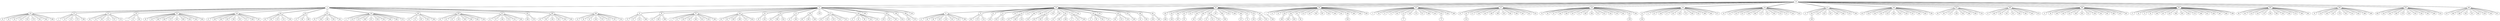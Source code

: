 graph sample {
19 -- 5;
5 -- 19;
19 -- 12;
12 -- 19;
19 -- 29;
29 -- 19;
19 -- 59;
59 -- 19;
19 -- 94;
94 -- 19;
19 -- 107;
107 -- 19;
19 -- 127;
127 -- 19;
19 -- 129;
129 -- 19;
19 -- 135;
135 -- 19;
19 -- 150;
150 -- 19;
19 -- 217;
217 -- 19;
19 -- 240;
240 -- 19;
19 -- 252;
252 -- 19;
19 -- 289;
289 -- 19;
19 -- 366;
366 -- 19;
19 -- 381;
381 -- 19;
19 -- 383;
383 -- 19;
19 -- 399;
399 -- 19;
19 -- 433;
433 -- 19;
19 -- 469;
469 -- 19;
5 -- 105;
105 -- 5;
5 -- 115;
115 -- 5;
5 -- 122;
122 -- 5;
5 -- 156;
156 -- 5;
5 -- 241;
241 -- 5;
5 -- 249;
249 -- 5;
5 -- 304;
304 -- 5;
5 -- 329;
329 -- 5;
5 -- 352;
352 -- 5;
5 -- 358;
358 -- 5;
5 -- 365;
365 -- 5;
5 -- 400;
400 -- 5;
5 -- 413;
413 -- 5;
5 -- 462;
462 -- 5;
5 -- 480;
480 -- 5;
5 -- 499;
499 -- 5;
12 -- 23;
23 -- 12;
12 -- 49;
49 -- 12;
12 -- 63;
63 -- 12;
12 -- 100;
100 -- 12;
12 -- 141;
141 -- 12;
12 -- 154;
154 -- 12;
12 -- 172;
172 -- 12;
12 -- 199;
199 -- 12;
12 -- 229;
229 -- 12;
12 -- 271;
271 -- 12;
12 -- 300;
300 -- 12;
12 -- 309;
309 -- 12;
12 -- 338;
338 -- 12;
12 -- 348;
348 -- 12;
12 -- 388;
388 -- 12;
12 -- 418;
418 -- 12;
29 -- 51;
51 -- 29;
29 -- 79;
79 -- 29;
29 -- 81;
81 -- 29;
29 -- 121;
121 -- 29;
29 -- 133;
133 -- 29;
29 -- 134;
134 -- 29;
29 -- 173;
173 -- 29;
29 -- 186;
186 -- 29;
29 -- 198;
198 -- 29;
29 -- 215;
215 -- 29;
29 -- 219;
219 -- 29;
29 -- 239;
239 -- 29;
29 -- 261;
261 -- 29;
29 -- 273;
273 -- 29;
29 -- 281;
281 -- 29;
29 -- 330;
330 -- 29;
29 -- 335;
335 -- 29;
29 -- 420;
420 -- 29;
29 -- 435;
435 -- 29;
29 -- 446;
446 -- 29;
29 -- 461;
461 -- 29;
59 -- 182;
182 -- 59;
59 -- 192;
192 -- 59;
59 -- 194;
194 -- 59;
59 -- 197;
197 -- 59;
59 -- 221;
221 -- 59;
59 -- 230;
230 -- 59;
59 -- 294;
294 -- 59;
59 -- 303;
303 -- 59;
59 -- 307;
307 -- 59;
59 -- 364;
364 -- 59;
59 -- 378;
378 -- 59;
59 -- 440;
440 -- 59;
59 -- 464;
464 -- 59;
59 -- 471;
471 -- 59;
59 -- 476;
476 -- 59;
59 -- 497;
497 -- 59;
94 -- 1;
1 -- 94;
94 -- 15;
15 -- 94;
94 -- 55;
55 -- 94;
94 -- 193;
193 -- 94;
94 -- 204;
204 -- 94;
94 -- 207;
207 -- 94;
94 -- 213;
213 -- 94;
94 -- 247;
247 -- 94;
94 -- 265;
265 -- 94;
94 -- 287;
287 -- 94;
94 -- 310;
310 -- 94;
94 -- 340;
340 -- 94;
94 -- 341;
341 -- 94;
94 -- 346;
346 -- 94;
94 -- 360;
360 -- 94;
94 -- 404;
404 -- 94;
94 -- 493;
493 -- 94;
107 -- 3;
3 -- 107;
107 -- 30;
30 -- 107;
107 -- 57;
57 -- 107;
107 -- 73;
73 -- 107;
107 -- 102;
102 -- 107;
107 -- 112;
112 -- 107;
107 -- 130;
130 -- 107;
107 -- 174;
174 -- 107;
107 -- 227;
227 -- 107;
107 -- 308;
308 -- 107;
107 -- 416;
416 -- 107;
107 -- 424;
424 -- 107;
107 -- 426;
426 -- 107;
107 -- 490;
490 -- 107;
127 -- 33;
33 -- 127;
127 -- 45;
45 -- 127;
127 -- 117;
117 -- 127;
127 -- 128;
128 -- 127;
127 -- 143;
143 -- 127;
127 -- 196;
196 -- 127;
127 -- 299;
299 -- 127;
127 -- 323;
323 -- 127;
127 -- 385;
385 -- 127;
127 -- 394;
394 -- 127;
127 -- 407;
407 -- 127;
127 -- 412;
412 -- 127;
127 -- 451;
451 -- 127;
129 -- 76;
76 -- 129;
129 -- 82;
82 -- 129;
129 -- 87;
87 -- 129;
129 -- 144;
144 -- 129;
129 -- 166;
166 -- 129;
129 -- 167;
167 -- 129;
129 -- 171;
171 -- 129;
129 -- 190;
190 -- 129;
129 -- 244;
244 -- 129;
129 -- 275;
275 -- 129;
129 -- 322;
322 -- 129;
129 -- 342;
342 -- 129;
129 -- 376;
376 -- 129;
129 -- 391;
391 -- 129;
129 -- 415;
415 -- 129;
129 -- 445;
445 -- 129;
135 -- 53;
53 -- 135;
135 -- 71;
71 -- 135;
135 -- 137;
137 -- 135;
135 -- 149;
149 -- 135;
135 -- 177;
177 -- 135;
135 -- 231;
231 -- 135;
135 -- 254;
254 -- 135;
135 -- 272;
272 -- 135;
135 -- 339;
339 -- 135;
135 -- 351;
351 -- 135;
135 -- 369;
369 -- 135;
135 -- 465;
465 -- 135;
135 -- 477;
477 -- 135;
150 -- 24;
24 -- 150;
150 -- 111;
111 -- 150;
150 -- 123;
123 -- 150;
150 -- 257;
257 -- 150;
150 -- 259;
259 -- 150;
150 -- 264;
264 -- 150;
150 -- 277;
277 -- 150;
150 -- 311;
311 -- 150;
150 -- 356;
356 -- 150;
150 -- 370;
370 -- 150;
150 -- 377;
377 -- 150;
150 -- 425;
425 -- 150;
150 -- 453;
453 -- 150;
217 -- 11;
11 -- 217;
217 -- 181;
181 -- 217;
217 -- 222;
222 -- 217;
217 -- 422;
422 -- 217;
217 -- 437;
437 -- 217;
217 -- 439;
439 -- 217;
217 -- 444;
444 -- 217;
217 -- 475;
475 -- 217;
217 -- 483;
483 -- 217;
240 -- 153;
153 -- 240;
240 -- 224;
224 -- 240;
240 -- 226;
226 -- 240;
240 -- 232;
232 -- 240;
240 -- 253;
253 -- 240;
240 -- 283;
283 -- 240;
240 -- 319;
319 -- 240;
240 -- 328;
328 -- 240;
240 -- 337;
337 -- 240;
240 -- 344;
344 -- 240;
240 -- 443;
443 -- 240;
240 -- 491;
491 -- 240;
252 -- 85;
85 -- 252;
252 -- 99;
99 -- 252;
252 -- 175;
175 -- 252;
252 -- 238;
238 -- 252;
252 -- 258;
258 -- 252;
252 -- 284;
284 -- 252;
252 -- 306;
306 -- 252;
252 -- 332;
332 -- 252;
289 -- 37;
37 -- 289;
289 -- 185;
185 -- 289;
289 -- 191;
191 -- 289;
289 -- 201;
201 -- 289;
289 -- 251;
251 -- 289;
289 -- 263;
263 -- 289;
289 -- 362;
362 -- 289;
289 -- 450;
450 -- 289;
289 -- 474;
474 -- 289;
366 -- 8;
8 -- 366;
366 -- 36;
36 -- 366;
366 -- 109;
109 -- 366;
366 -- 138;
138 -- 366;
366 -- 152;
152 -- 366;
366 -- 180;
180 -- 366;
366 -- 202;
202 -- 366;
366 -- 211;
211 -- 366;
366 -- 236;
236 -- 366;
366 -- 291;
291 -- 366;
366 -- 387;
387 -- 366;
366 -- 389;
389 -- 366;
366 -- 479;
479 -- 366;
366 -- 487;
487 -- 366;
381 -- 27;
27 -- 381;
381 -- 43;
43 -- 381;
381 -- 75;
75 -- 381;
381 -- 92;
92 -- 381;
381 -- 108;
108 -- 381;
381 -- 187;
187 -- 381;
381 -- 235;
235 -- 381;
381 -- 286;
286 -- 381;
381 -- 293;
293 -- 381;
381 -- 354;
354 -- 381;
381 -- 373;
373 -- 381;
381 -- 386;
386 -- 381;
381 -- 421;
421 -- 381;
381 -- 436;
436 -- 381;
381 -- 447;
447 -- 381;
381 -- 484;
484 -- 381;
381 -- 498;
498 -- 381;
383 -- 80;
80 -- 383;
383 -- 101;
101 -- 383;
383 -- 110;
110 -- 383;
383 -- 145;
145 -- 383;
383 -- 170;
170 -- 383;
383 -- 256;
256 -- 383;
383 -- 290;
290 -- 383;
383 -- 333;
333 -- 383;
383 -- 359;
359 -- 383;
383 -- 374;
374 -- 383;
383 -- 390;
390 -- 383;
383 -- 481;
481 -- 383;
399 -- 78;
78 -- 399;
399 -- 124;
124 -- 399;
399 -- 140;
140 -- 399;
399 -- 161;
161 -- 399;
399 -- 176;
176 -- 399;
399 -- 205;
205 -- 399;
399 -- 214;
214 -- 399;
399 -- 442;
442 -- 399;
399 -- 466;
466 -- 399;
399 -- 489;
489 -- 399;
433 -- 206;
206 -- 433;
433 -- 242;
242 -- 433;
433 -- 245;
245 -- 433;
433 -- 260;
260 -- 433;
433 -- 279;
279 -- 433;
433 -- 318;
318 -- 433;
433 -- 334;
334 -- 433;
433 -- 345;
345 -- 433;
433 -- 392;
392 -- 433;
433 -- 408;
408 -- 433;
433 -- 432;
432 -- 433;
469 -- 237;
237 -- 469;
469 -- 266;
266 -- 469;
469 -- 298;
298 -- 469;
469 -- 302;
302 -- 469;
469 -- 321;
321 -- 469;
469 -- 402;
402 -- 469;
469 -- 429;
429 -- 469;
469 -- 430;
430 -- 469;
469 -- 457;
457 -- 469;
105 -- 35;
35 -- 105;
105 -- 44;
44 -- 105;
105 -- 65;
65 -- 105;
105 -- 155;
155 -- 105;
105 -- 250;
250 -- 105;
105 -- 278;
278 -- 105;
105 -- 401;
401 -- 105;
105 -- 482;
482 -- 105;
105 -- 486;
486 -- 105;
115 -- 2;
2 -- 115;
115 -- 18;
18 -- 115;
115 -- 113;
113 -- 115;
115 -- 179;
179 -- 115;
115 -- 368;
368 -- 115;
122 -- 48;
48 -- 122;
122 -- 54;
54 -- 122;
122 -- 89;
89 -- 122;
122 -- 212;
212 -- 122;
122 -- 327;
327 -- 122;
122 -- 473;
473 -- 122;
156 -- 7;
7 -- 156;
156 -- 22;
22 -- 156;
156 -- 361;
361 -- 156;
241 -- 39;
39 -- 241;
241 -- 120;
120 -- 241;
241 -- 288;
288 -- 241;
241 -- 349;
349 -- 241;
241 -- 372;
372 -- 241;
241 -- 405;
405 -- 241;
241 -- 409;
409 -- 241;
241 -- 438;
438 -- 241;
241 -- 459;
459 -- 241;
241 -- 494;
494 -- 241;
249 -- 47;
47 -- 249;
249 -- 106;
106 -- 249;
249 -- 184;
184 -- 249;
249 -- 195;
195 -- 249;
249 -- 285;
285 -- 249;
249 -- 325;
325 -- 249;
249 -- 371;
371 -- 249;
249 -- 449;
449 -- 249;
249 -- 467;
467 -- 249;
304 -- 58;
58 -- 304;
304 -- 96;
96 -- 304;
304 -- 119;
119 -- 304;
304 -- 131;
131 -- 304;
304 -- 336;
336 -- 304;
329 -- 13;
13 -- 329;
329 -- 86;
86 -- 329;
329 -- 488;
488 -- 329;
352 -- 95;
95 -- 352;
352 -- 164;
164 -- 352;
352 -- 188;
188 -- 352;
352 -- 295;
295 -- 352;
352 -- 441;
441 -- 352;
358 -- 6;
6 -- 358;
358 -- 116;
116 -- 358;
358 -- 223;
223 -- 358;
358 -- 268;
268 -- 358;
358 -- 357;
357 -- 358;
358 -- 434;
434 -- 358;
358 -- 455;
455 -- 358;
358 -- 460;
460 -- 358;
358 -- 468;
468 -- 358;
358 -- 472;
472 -- 358;
365 -- 20;
20 -- 365;
365 -- 25;
25 -- 365;
365 -- 267;
267 -- 365;
365 -- 350;
350 -- 365;
365 -- 384;
384 -- 365;
400 -- 40;
40 -- 400;
400 -- 42;
42 -- 400;
400 -- 91;
91 -- 400;
400 -- 158;
158 -- 400;
400 -- 169;
169 -- 400;
400 -- 296;
296 -- 400;
400 -- 406;
406 -- 400;
400 -- 456;
456 -- 400;
413 -- 52;
52 -- 413;
413 -- 67;
67 -- 413;
413 -- 146;
146 -- 413;
413 -- 276;
276 -- 413;
413 -- 411;
411 -- 413;
413 -- 492;
492 -- 413;
462 -- 248;
248 -- 462;
462 -- 379;
379 -- 462;
480 -- 28;
28 -- 480;
480 -- 98;
98 -- 480;
480 -- 136;
136 -- 480;
480 -- 165;
165 -- 480;
480 -- 326;
326 -- 480;
480 -- 495;
495 -- 480;
499 -- 14;
14 -- 499;
499 -- 56;
56 -- 499;
499 -- 61;
61 -- 499;
499 -- 104;
104 -- 499;
499 -- 178;
178 -- 499;
499 -- 274;
274 -- 499;
499 -- 297;
297 -- 499;
499 -- 316;
316 -- 499;
23 -- 70;
70 -- 23;
23 -- 97;
97 -- 23;
23 -- 313;
313 -- 23;
23 -- 496;
496 -- 23;
49 -- 132;
132 -- 49;
49 -- 363;
363 -- 49;
49 -- 398;
398 -- 49;
63 -- 4;
4 -- 63;
63 -- 32;
32 -- 63;
63 -- 159;
159 -- 63;
63 -- 347;
347 -- 63;
63 -- 382;
382 -- 63;
63 -- 414;
414 -- 63;
63 -- 428;
428 -- 63;
63 -- 463;
463 -- 63;
100 -- 38;
38 -- 100;
100 -- 83;
83 -- 100;
100 -- 209;
209 -- 100;
100 -- 269;
269 -- 100;
100 -- 375;
375 -- 100;
100 -- 454;
454 -- 100;
141 -- 50;
50 -- 141;
141 -- 431;
431 -- 141;
154 -- 60;
60 -- 154;
154 -- 396;
396 -- 154;
154 -- 452;
452 -- 154;
172 -- 41;
41 -- 172;
172 -- 305;
305 -- 172;
199 -- 69;
69 -- 199;
199 -- 200;
200 -- 199;
199 -- 246;
246 -- 199;
271 -- 210;
210 -- 271;
271 -- 216;
216 -- 271;
271 -- 225;
225 -- 271;
271 -- 315;
315 -- 271;
271 -- 427;
427 -- 271;
300 -- 21;
21 -- 300;
300 -- 62;
62 -- 300;
300 -- 88;
88 -- 300;
300 -- 243;
243 -- 300;
300 -- 255;
255 -- 300;
338 -- 233;
233 -- 338;
338 -- 317;
317 -- 338;
338 -- 367;
367 -- 338;
348 -- 324;
324 -- 348;
388 -- 208;
208 -- 388;
388 -- 470;
470 -- 388;
51 -- 31;
31 -- 51;
51 -- 46;
46 -- 51;
51 -- 68;
68 -- 51;
51 -- 103;
103 -- 51;
51 -- 118;
118 -- 51;
51 -- 142;
142 -- 51;
51 -- 353;
353 -- 51;
51 -- 380;
380 -- 51;
79 -- 262;
262 -- 79;
79 -- 270;
270 -- 79;
79 -- 312;
312 -- 79;
81 -- 410;
410 -- 81;
121 -- 320;
320 -- 121;
121 -- 423;
423 -- 121;
134 -- 147;
147 -- 134;
134 -- 168;
168 -- 134;
134 -- 314;
314 -- 134;
186 -- 218;
218 -- 186;
215 -- 220;
220 -- 215;
215 -- 292;
292 -- 215;
215 -- 478;
478 -- 215;
239 -- 16;
16 -- 239;
261 -- 395;
395 -- 261;
261 -- 500;
500 -- 261;
273 -- 17;
17 -- 273;
273 -- 34;
34 -- 273;
273 -- 458;
458 -- 273;
330 -- 9;
9 -- 330;
330 -- 90;
90 -- 330;
330 -- 301;
301 -- 330;
330 -- 417;
417 -- 330;
420 -- 66;
66 -- 420;
420 -- 125;
125 -- 420;
420 -- 126;
126 -- 420;
435 -- 189;
189 -- 435;
446 -- 26;
26 -- 446;
446 -- 282;
282 -- 446;
461 -- 228;
228 -- 461;
461 -- 485;
485 -- 461;
182 -- 448;
448 -- 182;
192 -- 163;
163 -- 192;
194 -- 397;
397 -- 194;
197 -- 93;
93 -- 197;
230 -- 64;
64 -- 230;
294 -- 419;
419 -- 294;
303 -- 10;
10 -- 303;
303 -- 151;
151 -- 303;
303 -- 355;
355 -- 303;
364 -- 393;
393 -- 364;
464 -- 157;
157 -- 464;
471 -- 74;
74 -- 471;
476 -- 162;
162 -- 476;
497 -- 203;
203 -- 497;
497 -- 331;
331 -- 497;
1 -- 148;
148 -- 1;
193 -- 160;
160 -- 193;
204 -- 280;
280 -- 204;
204 -- 403;
403 -- 204;
207 -- 84;
84 -- 207;
346 -- 343;
343 -- 346;
112 -- 77;
77 -- 112;
424 -- 72;
72 -- 424;
45 -- 114;
114 -- 45;
415 -- 139;
139 -- 415;
53 -- 234;
234 -- 53;
181 -- 183;
183 -- 181;
}